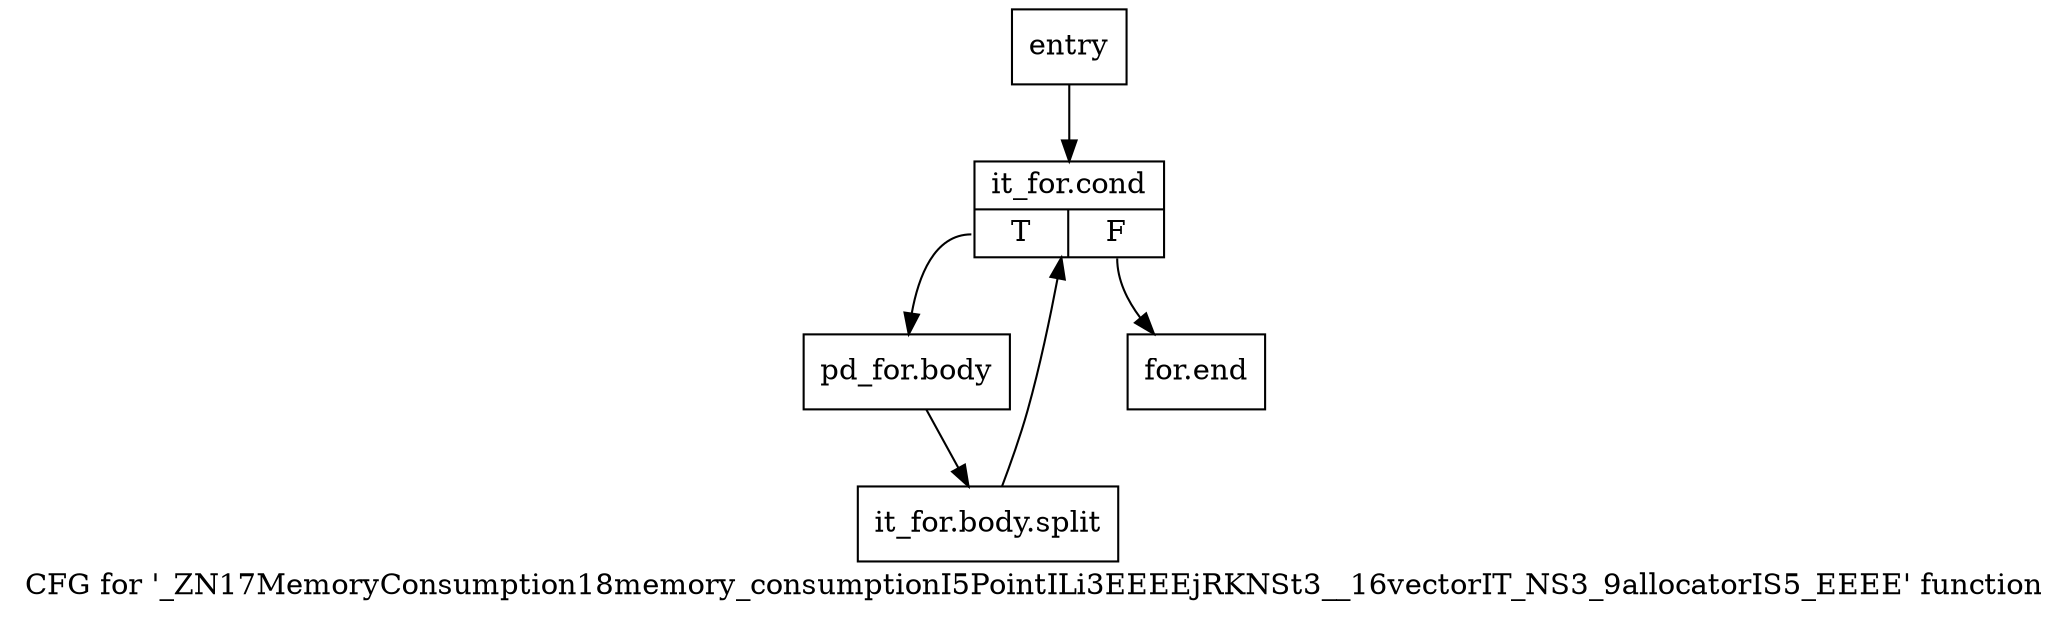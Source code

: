 digraph "CFG for '_ZN17MemoryConsumption18memory_consumptionI5PointILi3EEEEjRKNSt3__16vectorIT_NS3_9allocatorIS5_EEEE' function" {
	label="CFG for '_ZN17MemoryConsumption18memory_consumptionI5PointILi3EEEEjRKNSt3__16vectorIT_NS3_9allocatorIS5_EEEE' function";

	Node0x54b14b0 [shape=record,label="{entry}"];
	Node0x54b14b0 -> Node0x54b1500;
	Node0x54b1500 [shape=record,label="{it_for.cond|{<s0>T|<s1>F}}"];
	Node0x54b1500:s0 -> Node0x54b1550;
	Node0x54b1500:s1 -> Node0x54b15a0;
	Node0x54b1550 [shape=record,label="{pd_for.body}"];
	Node0x54b1550 -> Node0xa7c0ce0;
	Node0xa7c0ce0 [shape=record,label="{it_for.body.split}"];
	Node0xa7c0ce0 -> Node0x54b1500;
	Node0x54b15a0 [shape=record,label="{for.end}"];
}
